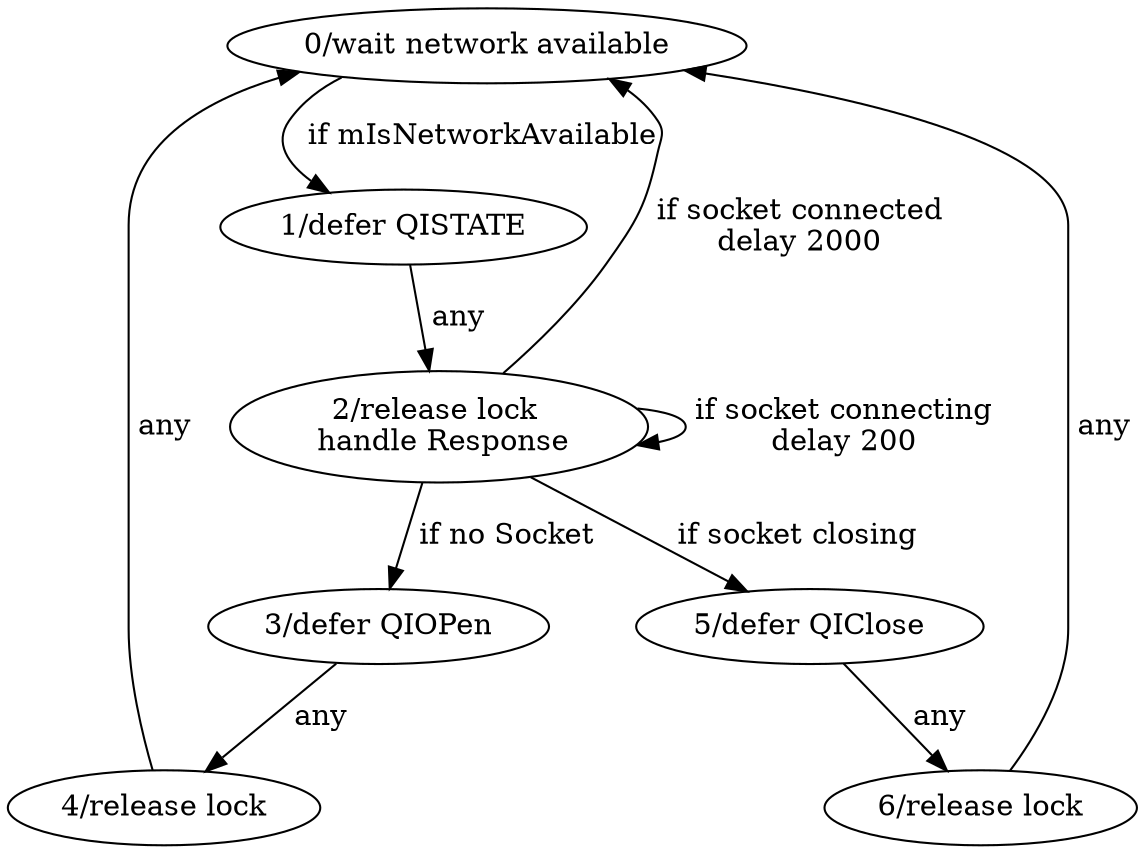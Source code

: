 digraph G {
    a[label="0/wait network available"]
    b[label="1/defer QISTATE"]
    c[label="2/release lock \n handle Response"]
    d[label="3/defer QIOPen"]
    e[label="4/release lock"]
    f[label="5/defer QIClose"]
    g[label="6/release lock"]

    c->c[label=" if socket connecting\n delay 200"]
    c->a[label=" if socket connected\n delay 2000"]
    c->f[label=" if socket closing "]
    f->g[label=" any"]
    g->a[label=" any"]


    a->b[label="  if mIsNetworkAvailable"]
    b->c[label=" any"]
    c->d[label=" if no Socket"]
    d->e[label=" any"]
    e->a[label=" any"]
}